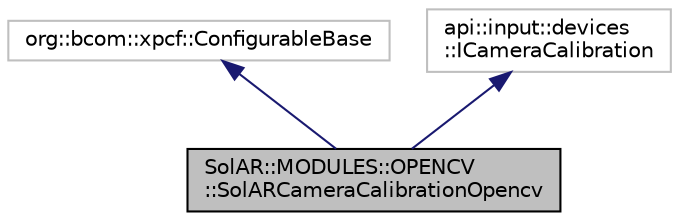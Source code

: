 digraph "SolAR::MODULES::OPENCV::SolARCameraCalibrationOpencv"
{
 // LATEX_PDF_SIZE
  edge [fontname="Helvetica",fontsize="10",labelfontname="Helvetica",labelfontsize="10"];
  node [fontname="Helvetica",fontsize="10",shape=record];
  Node1 [label="SolAR::MODULES::OPENCV\l::SolARCameraCalibrationOpencv",height=0.2,width=0.4,color="black", fillcolor="grey75", style="filled", fontcolor="black",tooltip="Calibrates a camera based on a chessboard. UUID: 702a7f53-e5ec-45d2-887d-daa99a34a33c"];
  Node2 -> Node1 [dir="back",color="midnightblue",fontsize="10",style="solid",fontname="Helvetica"];
  Node2 [label="org::bcom::xpcf::ConfigurableBase",height=0.2,width=0.4,color="grey75", fillcolor="white", style="filled",tooltip=" "];
  Node3 -> Node1 [dir="back",color="midnightblue",fontsize="10",style="solid",fontname="Helvetica"];
  Node3 [label="api::input::devices\l::ICameraCalibration",height=0.2,width=0.4,color="grey75", fillcolor="white", style="filled",tooltip=" "];
}
